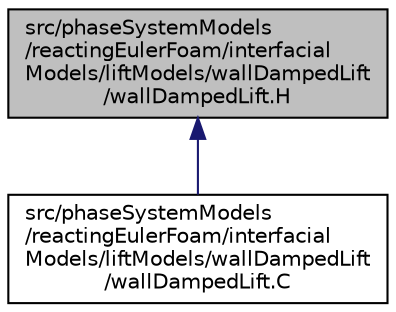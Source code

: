 digraph "src/phaseSystemModels/reactingEulerFoam/interfacialModels/liftModels/wallDampedLift/wallDampedLift.H"
{
  bgcolor="transparent";
  edge [fontname="Helvetica",fontsize="10",labelfontname="Helvetica",labelfontsize="10"];
  node [fontname="Helvetica",fontsize="10",shape=record];
  Node1 [label="src/phaseSystemModels\l/reactingEulerFoam/interfacial\lModels/liftModels/wallDampedLift\l/wallDampedLift.H",height=0.2,width=0.4,color="black", fillcolor="grey75", style="filled" fontcolor="black"];
  Node1 -> Node2 [dir="back",color="midnightblue",fontsize="10",style="solid",fontname="Helvetica"];
  Node2 [label="src/phaseSystemModels\l/reactingEulerFoam/interfacial\lModels/liftModels/wallDampedLift\l/wallDampedLift.C",height=0.2,width=0.4,color="black",URL="$wallDampedLift_8C.html"];
}
